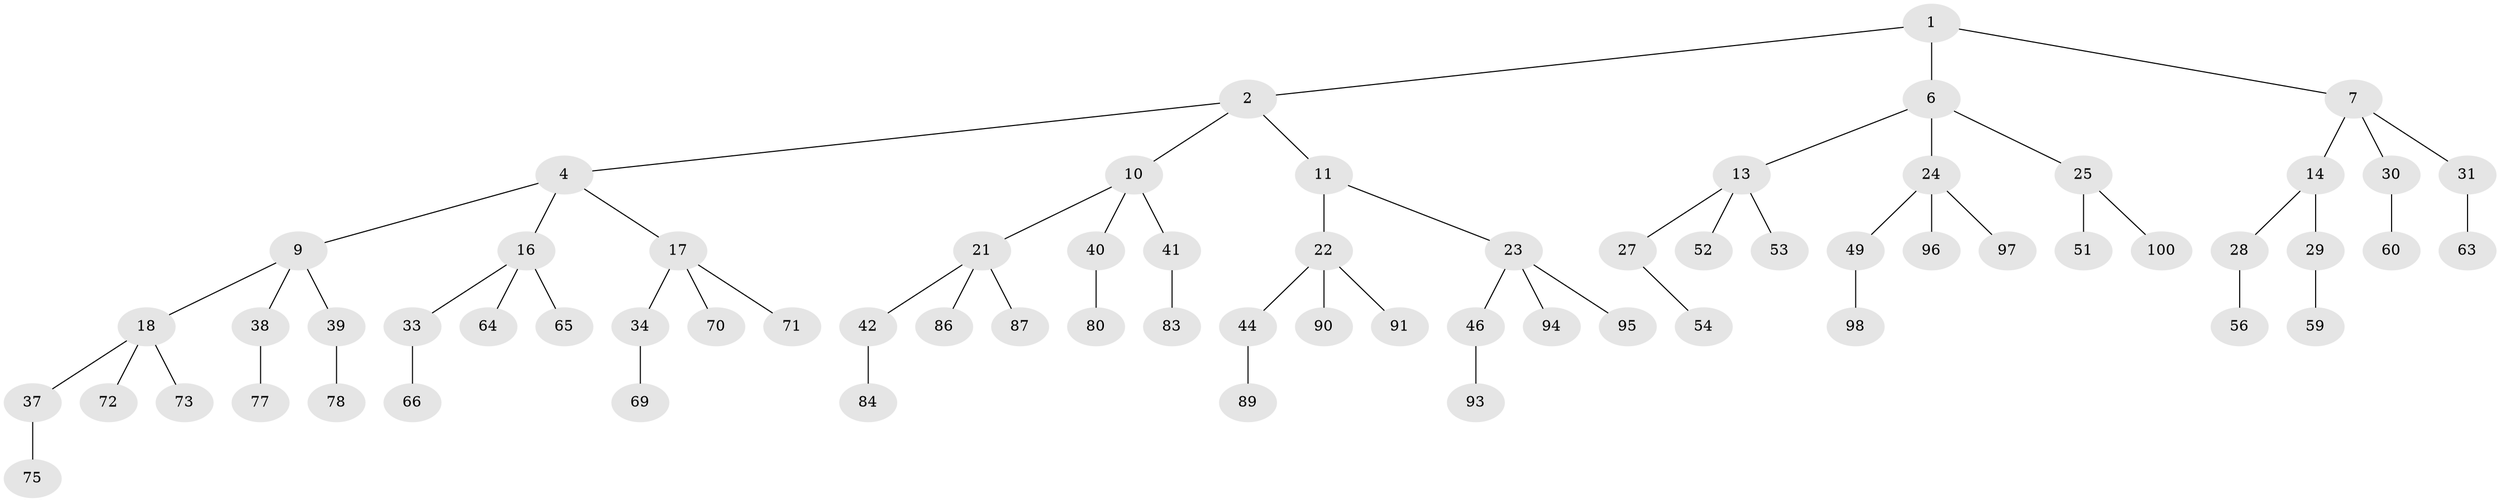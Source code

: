 // original degree distribution, {2: 0.02, 3: 0.48, 1: 0.5}
// Generated by graph-tools (version 1.1) at 2025/38/02/21/25 10:38:56]
// undirected, 68 vertices, 67 edges
graph export_dot {
graph [start="1"]
  node [color=gray90,style=filled];
  1 [super="+3"];
  2 [latent=1,super="+5"];
  4 [latent=0.5,super="+8"];
  6 [latent=0.5,super="+12"];
  7 [latent=0.5,super="+15"];
  9 [latent=0.333333,super="+19"];
  10 [latent=0.333333,super="+20"];
  11 [latent=0.333333];
  13 [latent=0.333333,super="+26"];
  14 [latent=0.333333];
  16 [latent=0.25,super="+32"];
  17 [latent=0.25,super="+35"];
  18 [latent=0.25,super="+36"];
  21 [latent=0.25,super="+43"];
  22 [latent=0.25,super="+45"];
  23 [latent=0.25,super="+47"];
  24 [latent=0.25,super="+48"];
  25 [latent=0.25,super="+50"];
  27 [latent=0.25,super="+55"];
  28 [latent=0.25,super="+57"];
  29 [latent=0.25,super="+58"];
  30 [latent=0.25,super="+61"];
  31 [latent=0.25,super="+62"];
  33 [latent=0.2,super="+67"];
  34 [latent=0.2,super="+68"];
  37 [latent=0.2,super="+74"];
  38 [latent=0.2,super="+76"];
  39 [latent=0.2,super="+79"];
  40 [latent=0.2,super="+81"];
  41 [latent=0.2,super="+82"];
  42 [latent=0.2,super="+85"];
  44 [latent=0.2,super="+88"];
  46 [latent=0.2,super="+92"];
  49 [latent=0.2,super="+99"];
  51 [latent=0.2];
  52 [latent=0.2];
  53 [latent=0.2];
  54 [latent=0.2];
  56 [latent=0.2];
  59 [latent=0.2];
  60 [latent=0.2];
  63 [latent=0.2];
  64 [latent=0.166667];
  65 [latent=0.166667];
  66 [latent=0.166667];
  69 [latent=0.166667];
  70 [latent=0.166667];
  71 [latent=0.166667];
  72 [latent=0.166667];
  73 [latent=0.166667];
  75 [latent=0.166667];
  77 [latent=0.166667];
  78 [latent=0.166667];
  80 [latent=0.166667];
  83 [latent=0.166667];
  84 [latent=0.166667];
  86 [latent=0.166667];
  87 [latent=0.166667];
  89 [latent=0.166667];
  90 [latent=0.166667];
  91 [latent=0.166667];
  93 [latent=0.166667];
  94 [latent=0.166667];
  95 [latent=0.166667];
  96 [latent=0.166667];
  97 [latent=0.166667];
  98 [latent=0.166667];
  100 [latent=0.166667];
  1 -- 2;
  1 -- 6;
  1 -- 7;
  2 -- 4;
  2 -- 11;
  2 -- 10;
  4 -- 9;
  4 -- 16;
  4 -- 17;
  6 -- 13;
  6 -- 24;
  6 -- 25;
  7 -- 14;
  7 -- 31;
  7 -- 30;
  9 -- 18;
  9 -- 38;
  9 -- 39;
  10 -- 21;
  10 -- 40;
  10 -- 41;
  11 -- 22;
  11 -- 23;
  13 -- 27;
  13 -- 53;
  13 -- 52;
  14 -- 28;
  14 -- 29;
  16 -- 33;
  16 -- 65;
  16 -- 64;
  17 -- 34;
  17 -- 70;
  17 -- 71;
  18 -- 37;
  18 -- 72;
  18 -- 73;
  21 -- 42;
  21 -- 86;
  21 -- 87;
  22 -- 44;
  22 -- 90;
  22 -- 91;
  23 -- 46;
  23 -- 95;
  23 -- 94;
  24 -- 49;
  24 -- 97;
  24 -- 96;
  25 -- 51;
  25 -- 100;
  27 -- 54;
  28 -- 56;
  29 -- 59;
  30 -- 60;
  31 -- 63;
  33 -- 66;
  34 -- 69;
  37 -- 75;
  38 -- 77;
  39 -- 78;
  40 -- 80;
  41 -- 83;
  42 -- 84;
  44 -- 89;
  46 -- 93;
  49 -- 98;
}
